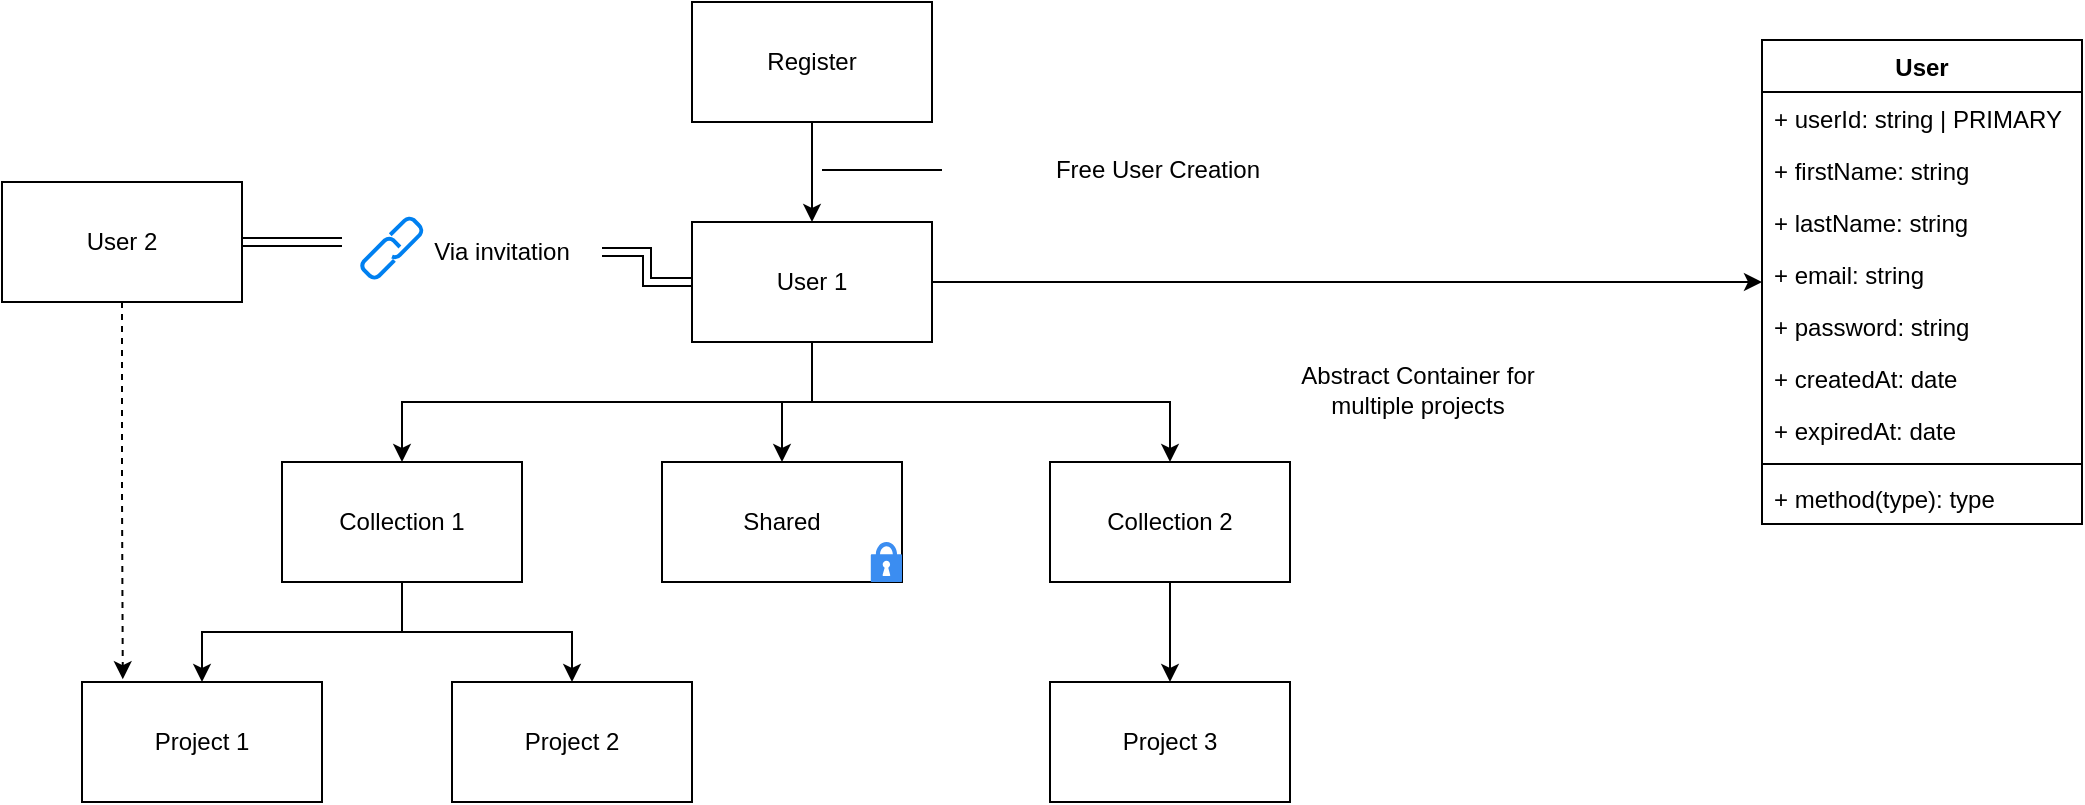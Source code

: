 <mxfile version="15.8.8" type="device"><diagram id="x96n2Fgcsah-EGgir1ZT" name="Page-1"><mxGraphModel dx="1038" dy="579" grid="1" gridSize="10" guides="1" tooltips="1" connect="1" arrows="1" fold="1" page="1" pageScale="1" pageWidth="850" pageHeight="1100" math="0" shadow="0"><root><mxCell id="0"/><mxCell id="1" parent="0"/><mxCell id="fvwD_yE_MDqeCwcDLW6F-17" style="edgeStyle=orthogonalEdgeStyle;rounded=0;orthogonalLoop=1;jettySize=auto;html=1;exitX=0.5;exitY=1;exitDx=0;exitDy=0;entryX=0.5;entryY=0;entryDx=0;entryDy=0;" parent="1" source="fvwD_yE_MDqeCwcDLW6F-1" target="fvwD_yE_MDqeCwcDLW6F-16" edge="1"><mxGeometry relative="1" as="geometry"/></mxCell><mxCell id="fvwD_yE_MDqeCwcDLW6F-19" style="edgeStyle=orthogonalEdgeStyle;rounded=0;orthogonalLoop=1;jettySize=auto;html=1;exitX=0.5;exitY=1;exitDx=0;exitDy=0;entryX=0.5;entryY=0;entryDx=0;entryDy=0;" parent="1" source="fvwD_yE_MDqeCwcDLW6F-1" target="fvwD_yE_MDqeCwcDLW6F-18" edge="1"><mxGeometry relative="1" as="geometry"/></mxCell><mxCell id="fvwD_yE_MDqeCwcDLW6F-33" style="edgeStyle=orthogonalEdgeStyle;shape=link;rounded=0;orthogonalLoop=1;jettySize=auto;html=1;exitX=0;exitY=0.5;exitDx=0;exitDy=0;" parent="1" source="fvwD_yE_MDqeCwcDLW6F-1" target="fvwD_yE_MDqeCwcDLW6F-31" edge="1"><mxGeometry relative="1" as="geometry"/></mxCell><mxCell id="fvwD_yE_MDqeCwcDLW6F-35" style="edgeStyle=orthogonalEdgeStyle;rounded=0;orthogonalLoop=1;jettySize=auto;html=1;exitX=0.5;exitY=1;exitDx=0;exitDy=0;" parent="1" source="fvwD_yE_MDqeCwcDLW6F-1" target="fvwD_yE_MDqeCwcDLW6F-34" edge="1"><mxGeometry relative="1" as="geometry"/></mxCell><mxCell id="GrLS6TrC4jPstYoP7sa8-8" style="edgeStyle=orthogonalEdgeStyle;rounded=0;orthogonalLoop=1;jettySize=auto;html=1;exitX=1;exitY=0.5;exitDx=0;exitDy=0;" edge="1" parent="1" source="fvwD_yE_MDqeCwcDLW6F-1" target="GrLS6TrC4jPstYoP7sa8-1"><mxGeometry relative="1" as="geometry"/></mxCell><mxCell id="fvwD_yE_MDqeCwcDLW6F-1" value="User 1" style="rounded=0;whiteSpace=wrap;html=1;" parent="1" vertex="1"><mxGeometry x="365" y="120" width="120" height="60" as="geometry"/></mxCell><mxCell id="fvwD_yE_MDqeCwcDLW6F-3" style="edgeStyle=orthogonalEdgeStyle;rounded=0;orthogonalLoop=1;jettySize=auto;html=1;exitX=0.5;exitY=1;exitDx=0;exitDy=0;entryX=0.5;entryY=0;entryDx=0;entryDy=0;" parent="1" source="fvwD_yE_MDqeCwcDLW6F-2" target="fvwD_yE_MDqeCwcDLW6F-1" edge="1"><mxGeometry relative="1" as="geometry"/></mxCell><mxCell id="fvwD_yE_MDqeCwcDLW6F-2" value="Register" style="rounded=0;whiteSpace=wrap;html=1;" parent="1" vertex="1"><mxGeometry x="365" y="10" width="120" height="60" as="geometry"/></mxCell><mxCell id="fvwD_yE_MDqeCwcDLW6F-12" value="" style="shape=image;html=1;verticalAlign=top;verticalLabelPosition=bottom;labelBackgroundColor=#ffffff;imageAspect=0;aspect=fixed;image=https://cdn2.iconfinder.com/data/icons/vivid/48/activity-128.png" parent="1" vertex="1"><mxGeometry x="490" y="70" width="48" height="48" as="geometry"/></mxCell><mxCell id="fvwD_yE_MDqeCwcDLW6F-14" value="" style="endArrow=none;html=1;rounded=0;entryX=0;entryY=0.5;entryDx=0;entryDy=0;" parent="1" target="fvwD_yE_MDqeCwcDLW6F-12" edge="1"><mxGeometry width="50" height="50" relative="1" as="geometry"><mxPoint x="430" y="94" as="sourcePoint"/><mxPoint x="390" y="340" as="targetPoint"/></mxGeometry></mxCell><mxCell id="fvwD_yE_MDqeCwcDLW6F-15" value="Free User Creation" style="text;html=1;strokeColor=none;fillColor=none;align=center;verticalAlign=middle;whiteSpace=wrap;rounded=0;" parent="1" vertex="1"><mxGeometry x="532" y="79" width="132" height="30" as="geometry"/></mxCell><mxCell id="fvwD_yE_MDqeCwcDLW6F-23" style="edgeStyle=orthogonalEdgeStyle;rounded=0;orthogonalLoop=1;jettySize=auto;html=1;exitX=0.5;exitY=1;exitDx=0;exitDy=0;entryX=0.5;entryY=0;entryDx=0;entryDy=0;" parent="1" source="fvwD_yE_MDqeCwcDLW6F-16" target="fvwD_yE_MDqeCwcDLW6F-22" edge="1"><mxGeometry relative="1" as="geometry"/></mxCell><mxCell id="fvwD_yE_MDqeCwcDLW6F-25" style="edgeStyle=orthogonalEdgeStyle;rounded=0;orthogonalLoop=1;jettySize=auto;html=1;exitX=0.5;exitY=1;exitDx=0;exitDy=0;" parent="1" source="fvwD_yE_MDqeCwcDLW6F-16" target="fvwD_yE_MDqeCwcDLW6F-24" edge="1"><mxGeometry relative="1" as="geometry"/></mxCell><mxCell id="fvwD_yE_MDqeCwcDLW6F-16" value="Collection 1" style="rounded=0;whiteSpace=wrap;html=1;" parent="1" vertex="1"><mxGeometry x="160" y="240" width="120" height="60" as="geometry"/></mxCell><mxCell id="fvwD_yE_MDqeCwcDLW6F-27" style="edgeStyle=orthogonalEdgeStyle;rounded=0;orthogonalLoop=1;jettySize=auto;html=1;exitX=0.5;exitY=1;exitDx=0;exitDy=0;entryX=0.5;entryY=0;entryDx=0;entryDy=0;" parent="1" source="fvwD_yE_MDqeCwcDLW6F-18" target="fvwD_yE_MDqeCwcDLW6F-26" edge="1"><mxGeometry relative="1" as="geometry"/></mxCell><mxCell id="fvwD_yE_MDqeCwcDLW6F-18" value="Collection 2" style="rounded=0;whiteSpace=wrap;html=1;" parent="1" vertex="1"><mxGeometry x="544" y="240" width="120" height="60" as="geometry"/></mxCell><mxCell id="fvwD_yE_MDqeCwcDLW6F-20" value="" style="shape=image;html=1;verticalAlign=top;verticalLabelPosition=bottom;labelBackgroundColor=#ffffff;imageAspect=0;aspect=fixed;image=https://cdn2.iconfinder.com/data/icons/vivid/48/activity-128.png" parent="1" vertex="1"><mxGeometry x="610" y="180" width="48" height="48" as="geometry"/></mxCell><mxCell id="fvwD_yE_MDqeCwcDLW6F-21" value="Abstract Container for multiple projects" style="text;html=1;strokeColor=none;fillColor=none;align=center;verticalAlign=middle;whiteSpace=wrap;rounded=0;" parent="1" vertex="1"><mxGeometry x="650" y="189" width="156" height="30" as="geometry"/></mxCell><mxCell id="fvwD_yE_MDqeCwcDLW6F-22" value="Project 1" style="rounded=0;whiteSpace=wrap;html=1;" parent="1" vertex="1"><mxGeometry x="60" y="350" width="120" height="60" as="geometry"/></mxCell><mxCell id="fvwD_yE_MDqeCwcDLW6F-24" value="Project 2" style="rounded=0;whiteSpace=wrap;html=1;" parent="1" vertex="1"><mxGeometry x="245" y="350" width="120" height="60" as="geometry"/></mxCell><mxCell id="fvwD_yE_MDqeCwcDLW6F-26" value="Project 3" style="rounded=0;whiteSpace=wrap;html=1;" parent="1" vertex="1"><mxGeometry x="544" y="350" width="120" height="60" as="geometry"/></mxCell><mxCell id="fvwD_yE_MDqeCwcDLW6F-29" style="edgeStyle=orthogonalEdgeStyle;rounded=0;orthogonalLoop=1;jettySize=auto;html=1;exitX=0.5;exitY=1;exitDx=0;exitDy=0;entryX=0.17;entryY=-0.023;entryDx=0;entryDy=0;entryPerimeter=0;dashed=1;" parent="1" source="fvwD_yE_MDqeCwcDLW6F-28" target="fvwD_yE_MDqeCwcDLW6F-22" edge="1"><mxGeometry relative="1" as="geometry"/></mxCell><mxCell id="fvwD_yE_MDqeCwcDLW6F-32" style="edgeStyle=orthogonalEdgeStyle;shape=link;rounded=0;orthogonalLoop=1;jettySize=auto;html=1;exitX=1;exitY=0.5;exitDx=0;exitDy=0;" parent="1" source="fvwD_yE_MDqeCwcDLW6F-28" edge="1"><mxGeometry relative="1" as="geometry"><mxPoint x="190" y="130" as="targetPoint"/></mxGeometry></mxCell><mxCell id="fvwD_yE_MDqeCwcDLW6F-28" value="User 2" style="rounded=0;whiteSpace=wrap;html=1;" parent="1" vertex="1"><mxGeometry x="20" y="100" width="120" height="60" as="geometry"/></mxCell><mxCell id="fvwD_yE_MDqeCwcDLW6F-30" value="" style="html=1;verticalLabelPosition=bottom;align=center;labelBackgroundColor=#ffffff;verticalAlign=top;strokeWidth=2;strokeColor=#0080F0;shadow=0;dashed=0;shape=mxgraph.ios7.icons.link;" parent="1" vertex="1"><mxGeometry x="200" y="118" width="30" height="30" as="geometry"/></mxCell><mxCell id="fvwD_yE_MDqeCwcDLW6F-31" value="Via invitation" style="text;html=1;strokeColor=none;fillColor=none;align=center;verticalAlign=middle;whiteSpace=wrap;rounded=0;" parent="1" vertex="1"><mxGeometry x="220" y="120" width="100" height="30" as="geometry"/></mxCell><mxCell id="fvwD_yE_MDqeCwcDLW6F-34" value="Shared" style="rounded=0;whiteSpace=wrap;html=1;" parent="1" vertex="1"><mxGeometry x="350" y="240" width="120" height="60" as="geometry"/></mxCell><mxCell id="fvwD_yE_MDqeCwcDLW6F-37" value="" style="sketch=0;html=1;aspect=fixed;strokeColor=none;shadow=0;align=center;verticalAlign=top;fillColor=#3B8DF1;shape=mxgraph.gcp2.lock" parent="1" vertex="1"><mxGeometry x="454.4" y="280" width="15.6" height="20" as="geometry"/></mxCell><mxCell id="GrLS6TrC4jPstYoP7sa8-1" value="User" style="swimlane;fontStyle=1;align=center;verticalAlign=top;childLayout=stackLayout;horizontal=1;startSize=26;horizontalStack=0;resizeParent=1;resizeParentMax=0;resizeLast=0;collapsible=1;marginBottom=0;" vertex="1" parent="1"><mxGeometry x="900" y="29" width="160" height="242" as="geometry"/></mxCell><mxCell id="GrLS6TrC4jPstYoP7sa8-2" value="+ userId: string | PRIMARY" style="text;strokeColor=none;fillColor=none;align=left;verticalAlign=top;spacingLeft=4;spacingRight=4;overflow=hidden;rotatable=0;points=[[0,0.5],[1,0.5]];portConstraint=eastwest;" vertex="1" parent="GrLS6TrC4jPstYoP7sa8-1"><mxGeometry y="26" width="160" height="26" as="geometry"/></mxCell><mxCell id="GrLS6TrC4jPstYoP7sa8-9" value="+ firstName: string" style="text;strokeColor=none;fillColor=none;align=left;verticalAlign=top;spacingLeft=4;spacingRight=4;overflow=hidden;rotatable=0;points=[[0,0.5],[1,0.5]];portConstraint=eastwest;" vertex="1" parent="GrLS6TrC4jPstYoP7sa8-1"><mxGeometry y="52" width="160" height="26" as="geometry"/></mxCell><mxCell id="GrLS6TrC4jPstYoP7sa8-5" value="+ lastName: string" style="text;strokeColor=none;fillColor=none;align=left;verticalAlign=top;spacingLeft=4;spacingRight=4;overflow=hidden;rotatable=0;points=[[0,0.5],[1,0.5]];portConstraint=eastwest;" vertex="1" parent="GrLS6TrC4jPstYoP7sa8-1"><mxGeometry y="78" width="160" height="26" as="geometry"/></mxCell><mxCell id="GrLS6TrC4jPstYoP7sa8-6" value="+ email: string" style="text;strokeColor=none;fillColor=none;align=left;verticalAlign=top;spacingLeft=4;spacingRight=4;overflow=hidden;rotatable=0;points=[[0,0.5],[1,0.5]];portConstraint=eastwest;" vertex="1" parent="GrLS6TrC4jPstYoP7sa8-1"><mxGeometry y="104" width="160" height="26" as="geometry"/></mxCell><mxCell id="GrLS6TrC4jPstYoP7sa8-7" value="+ password: string" style="text;strokeColor=none;fillColor=none;align=left;verticalAlign=top;spacingLeft=4;spacingRight=4;overflow=hidden;rotatable=0;points=[[0,0.5],[1,0.5]];portConstraint=eastwest;" vertex="1" parent="GrLS6TrC4jPstYoP7sa8-1"><mxGeometry y="130" width="160" height="26" as="geometry"/></mxCell><mxCell id="GrLS6TrC4jPstYoP7sa8-10" value="+ createdAt: date" style="text;strokeColor=none;fillColor=none;align=left;verticalAlign=top;spacingLeft=4;spacingRight=4;overflow=hidden;rotatable=0;points=[[0,0.5],[1,0.5]];portConstraint=eastwest;" vertex="1" parent="GrLS6TrC4jPstYoP7sa8-1"><mxGeometry y="156" width="160" height="26" as="geometry"/></mxCell><mxCell id="GrLS6TrC4jPstYoP7sa8-11" value="+ expiredAt: date" style="text;strokeColor=none;fillColor=none;align=left;verticalAlign=top;spacingLeft=4;spacingRight=4;overflow=hidden;rotatable=0;points=[[0,0.5],[1,0.5]];portConstraint=eastwest;" vertex="1" parent="GrLS6TrC4jPstYoP7sa8-1"><mxGeometry y="182" width="160" height="26" as="geometry"/></mxCell><mxCell id="GrLS6TrC4jPstYoP7sa8-3" value="" style="line;strokeWidth=1;fillColor=none;align=left;verticalAlign=middle;spacingTop=-1;spacingLeft=3;spacingRight=3;rotatable=0;labelPosition=right;points=[];portConstraint=eastwest;" vertex="1" parent="GrLS6TrC4jPstYoP7sa8-1"><mxGeometry y="208" width="160" height="8" as="geometry"/></mxCell><mxCell id="GrLS6TrC4jPstYoP7sa8-4" value="+ method(type): type" style="text;strokeColor=none;fillColor=none;align=left;verticalAlign=top;spacingLeft=4;spacingRight=4;overflow=hidden;rotatable=0;points=[[0,0.5],[1,0.5]];portConstraint=eastwest;" vertex="1" parent="GrLS6TrC4jPstYoP7sa8-1"><mxGeometry y="216" width="160" height="26" as="geometry"/></mxCell></root></mxGraphModel></diagram></mxfile>